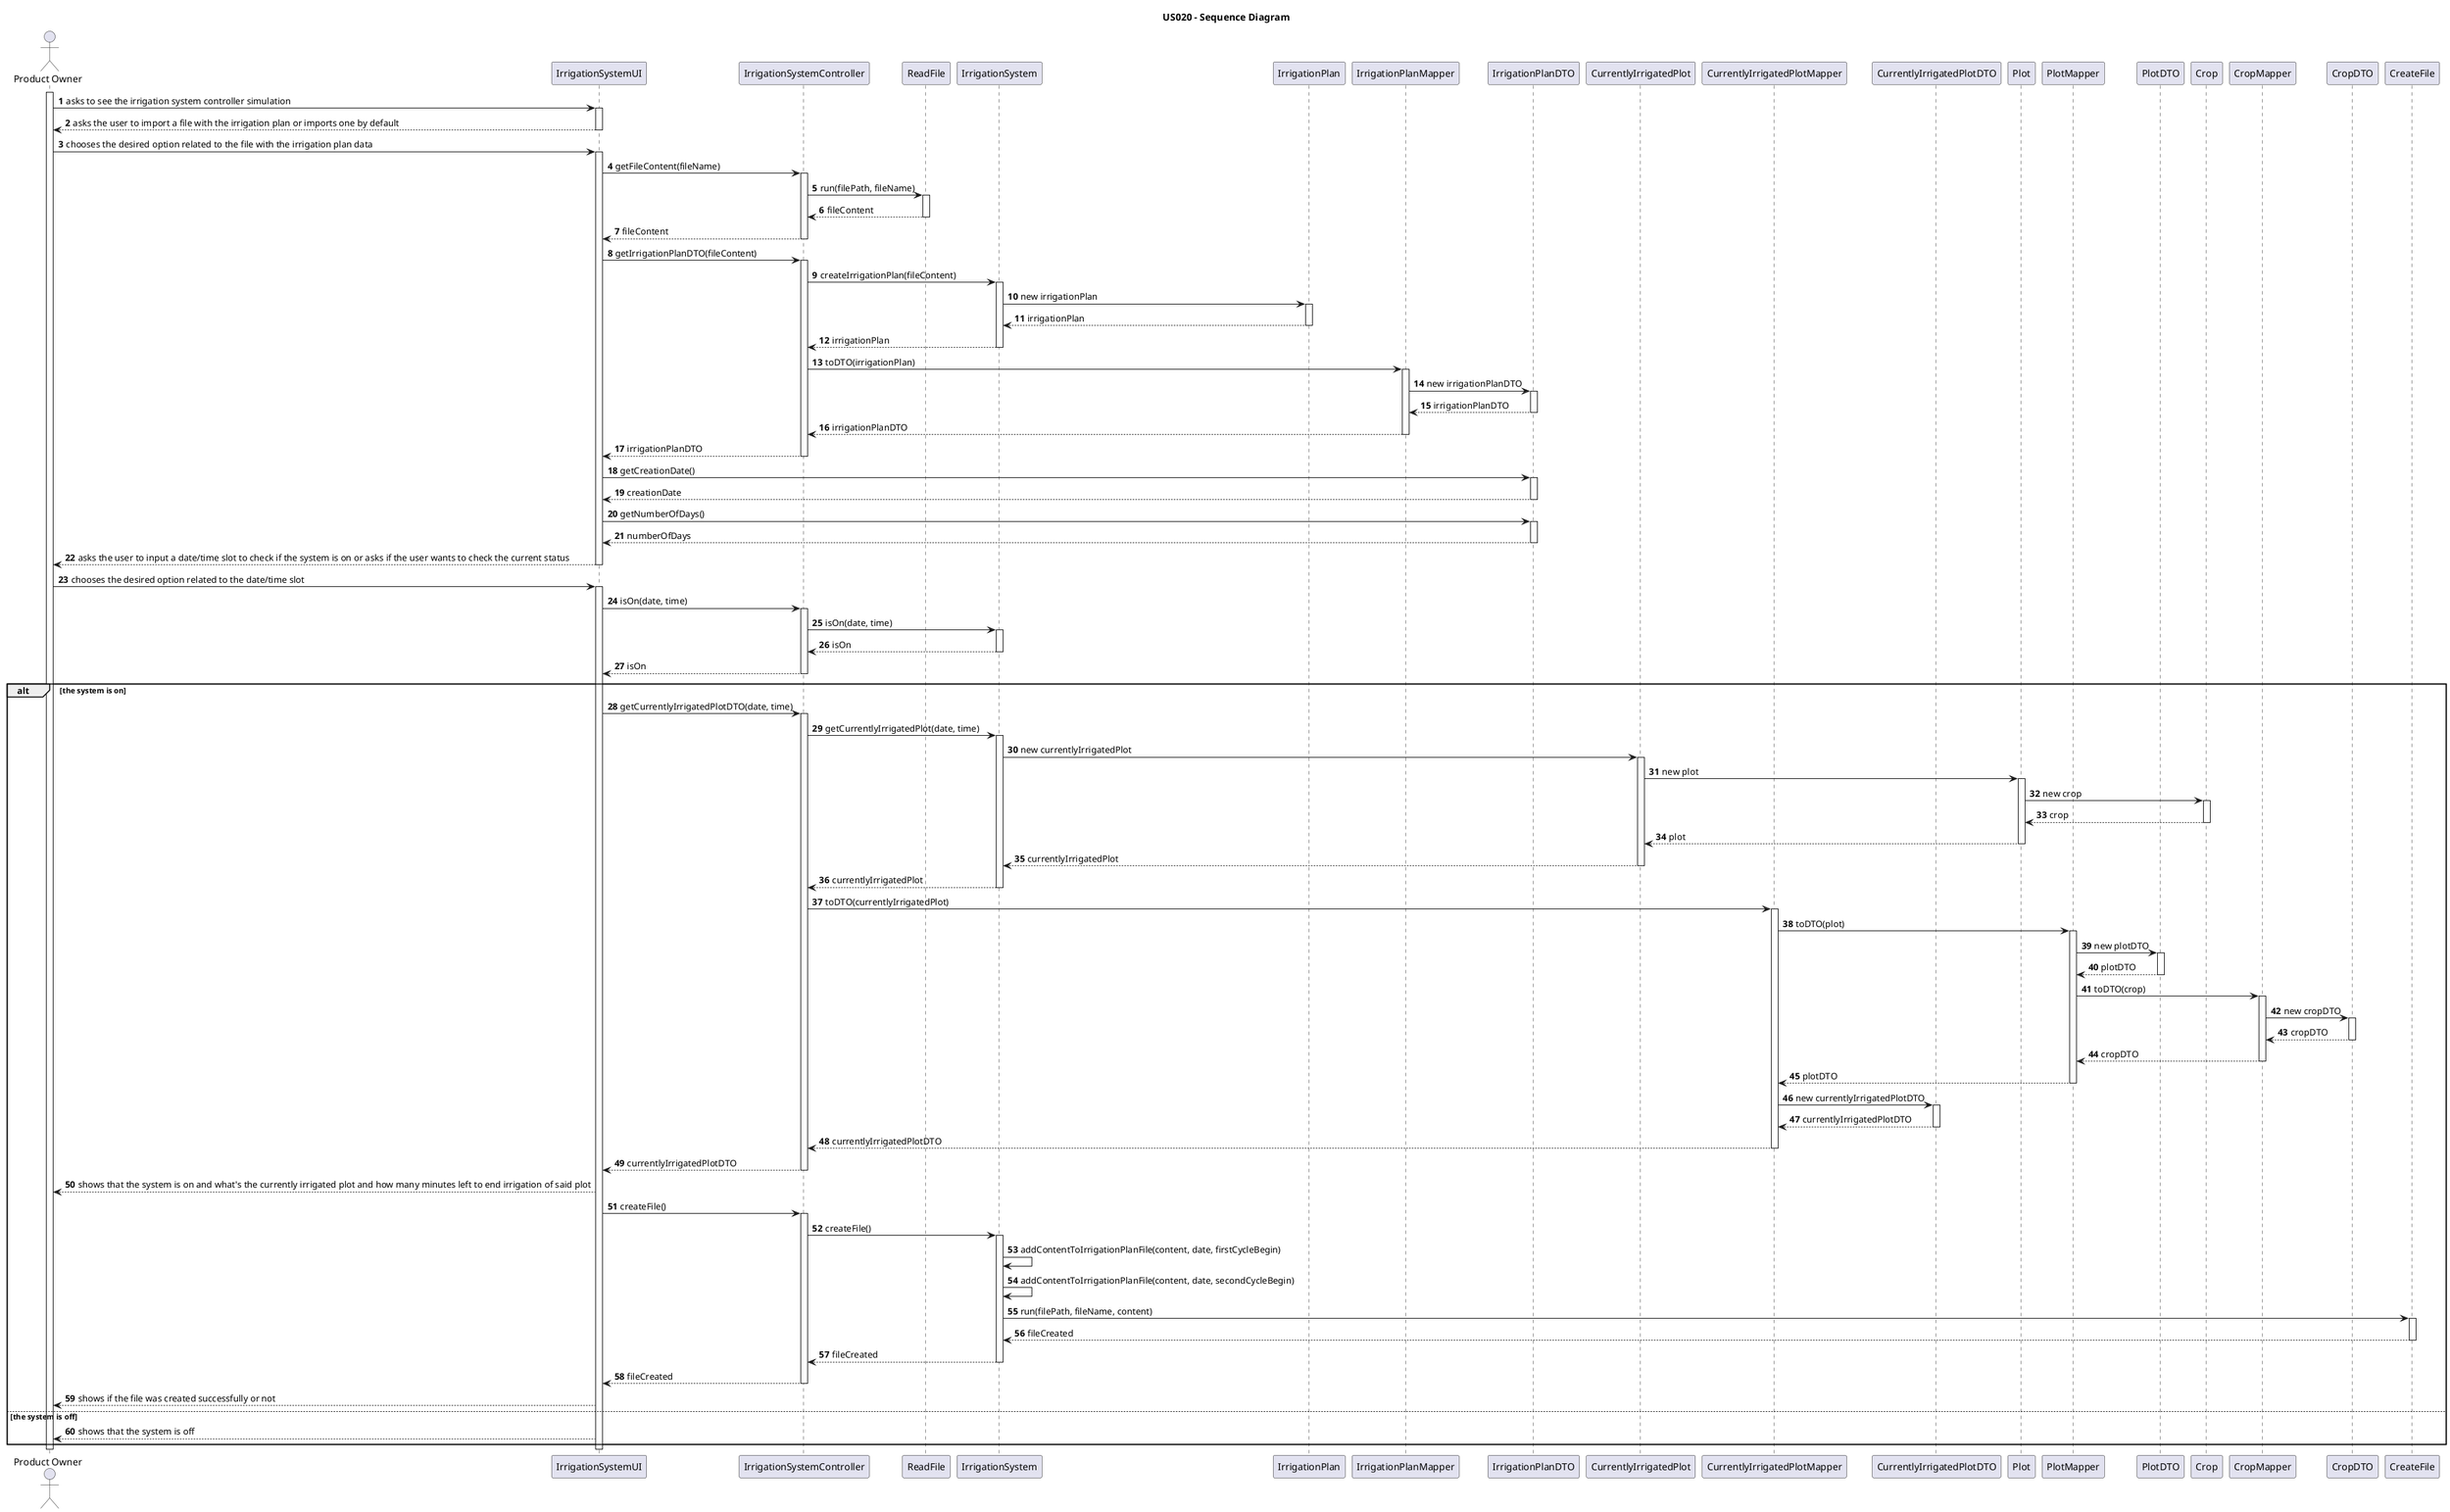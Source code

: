 @startuml

title US020 - Sequence Diagram

autonumber

actor "Product Owner" as PO
participant "IrrigationSystemUI" as UI
participant "IrrigationSystemController" as CTRL
participant "ReadFile" as RF
participant "IrrigationSystem" as IS
participant "IrrigationPlan" as IP
participant "IrrigationPlanMapper" as IPM
participant "IrrigationPlanDTO" as IPDTO
participant "CurrentlyIrrigatedPlot" as CIP
participant "CurrentlyIrrigatedPlotMapper" as CIPM
participant "CurrentlyIrrigatedPlotDTO" as CIPDTO
participant "Plot" as P
participant "PlotMapper" as PM
participant "PlotDTO" as PDTO
participant "Crop" as C
participant "CropMapper" as CM
participant "CropDTO" as CDTO
participant "CreateFile" as CF

activate PO

    PO -> UI: asks to see the irrigation system controller simulation
    activate UI

        UI --> PO: asks the user to import a file with the irrigation plan or imports one by default
    deactivate UI

    PO -> UI: chooses the desired option related to the file with the irrigation plan data
    activate UI

        UI -> CTRL: getFileContent(fileName)
        activate CTRL

            CTRL -> RF: run(filePath, fileName)
            activate RF

                RF --> CTRL: fileContent
            deactivate RF

            CTRL --> UI: fileContent

        deactivate CTRL

        UI -> CTRL: getIrrigationPlanDTO(fileContent)
        activate CTRL

            CTRL -> IS: createIrrigationPlan(fileContent)
            activate IS

                IS -> IP: new irrigationPlan
                activate IP

                    IP --> IS: irrigationPlan
                deactivate IP

                IS --> CTRL: irrigationPlan
            deactivate IS

            CTRL -> IPM: toDTO(irrigationPlan)
            activate IPM

                IPM -> IPDTO: new irrigationPlanDTO
                activate IPDTO

                    IPDTO --> IPM: irrigationPlanDTO
                deactivate IPDTO

                IPM --> CTRL: irrigationPlanDTO
            deactivate IPM

            CTRL --> UI: irrigationPlanDTO
        deactivate CTRL

        UI -> IPDTO: getCreationDate()
        activate IPDTO

            IPDTO --> UI: creationDate
        deactivate IPDTO

        UI -> IPDTO: getNumberOfDays()
        activate IPDTO

            IPDTO --> UI: numberOfDays
        deactivate IPDTO

        UI --> PO: asks the user to input a date/time slot to check if the system is on or asks if the user wants to check the current status
    deactivate UI

    PO -> UI: chooses the desired option related to the date/time slot
    activate UI

        UI -> CTRL: isOn(date, time)
        activate CTRL

            CTRL -> IS: isOn(date, time)
            activate IS

                IS --> CTRL: isOn
            deactivate IS

            CTRL --> UI: isOn
        deactivate CTRL

        alt the system is on
            UI -> CTRL: getCurrentlyIrrigatedPlotDTO(date, time)
            activate CTRL

                CTRL -> IS: getCurrentlyIrrigatedPlot(date, time)
                activate IS

                    IS -> CIP: new currentlyIrrigatedPlot
                    activate CIP

                        CIP -> P: new plot
                        activate P

                            P -> C: new crop
                            activate C

                                C --> P: crop
                            deactivate C

                            P --> CIP: plot
                        deactivate P

                        CIP --> IS: currentlyIrrigatedPlot
                    deactivate CIP

                    IS --> CTRL: currentlyIrrigatedPlot
                deactivate IS

                CTRL -> CIPM: toDTO(currentlyIrrigatedPlot)
                activate CIPM

                    CIPM -> PM: toDTO(plot)
                    activate PM

                        PM -> PDTO: new plotDTO
                        activate PDTO

                            PDTO --> PM: plotDTO
                        deactivate PDTO

                        PM -> CM: toDTO(crop)
                        activate CM

                            CM -> CDTO: new cropDTO
                            activate CDTO

                                CDTO --> CM: cropDTO
                            deactivate CDTO

                            CM --> PM: cropDTO
                        deactivate CM

                        PM --> CIPM: plotDTO
                    deactivate PM

                    CIPM -> CIPDTO: new currentlyIrrigatedPlotDTO
                    activate CIPDTO

                        CIPDTO --> CIPM: currentlyIrrigatedPlotDTO
                    deactivate CIPDTO

                    CIPM --> CTRL: currentlyIrrigatedPlotDTO
                deactivate CIPM

                CTRL --> UI: currentlyIrrigatedPlotDTO
            deactivate CTRL

            UI --> PO: shows that the system is on and what's the currently irrigated plot and how many minutes left to end irrigation of said plot

            UI -> CTRL: createFile()
            activate CTRL

                CTRL -> IS: createFile()
                activate IS

                    IS -> IS: addContentToIrrigationPlanFile(content, date, firstCycleBegin)
                    IS -> IS: addContentToIrrigationPlanFile(content, date, secondCycleBegin)

                    IS -> CF: run(filePath, fileName, content)
                    activate CF

                        CF --> IS: fileCreated
                    deactivate CF

                    IS --> CTRL: fileCreated
                deactivate IS

                CTRL --> UI: fileCreated
            deactivate CTRL

            UI --> PO: shows if the file was created successfully or not

        else the system is off

            UI --> PO: shows that the system is off
        end

    deactivate UI

deactivate PO

@enduml